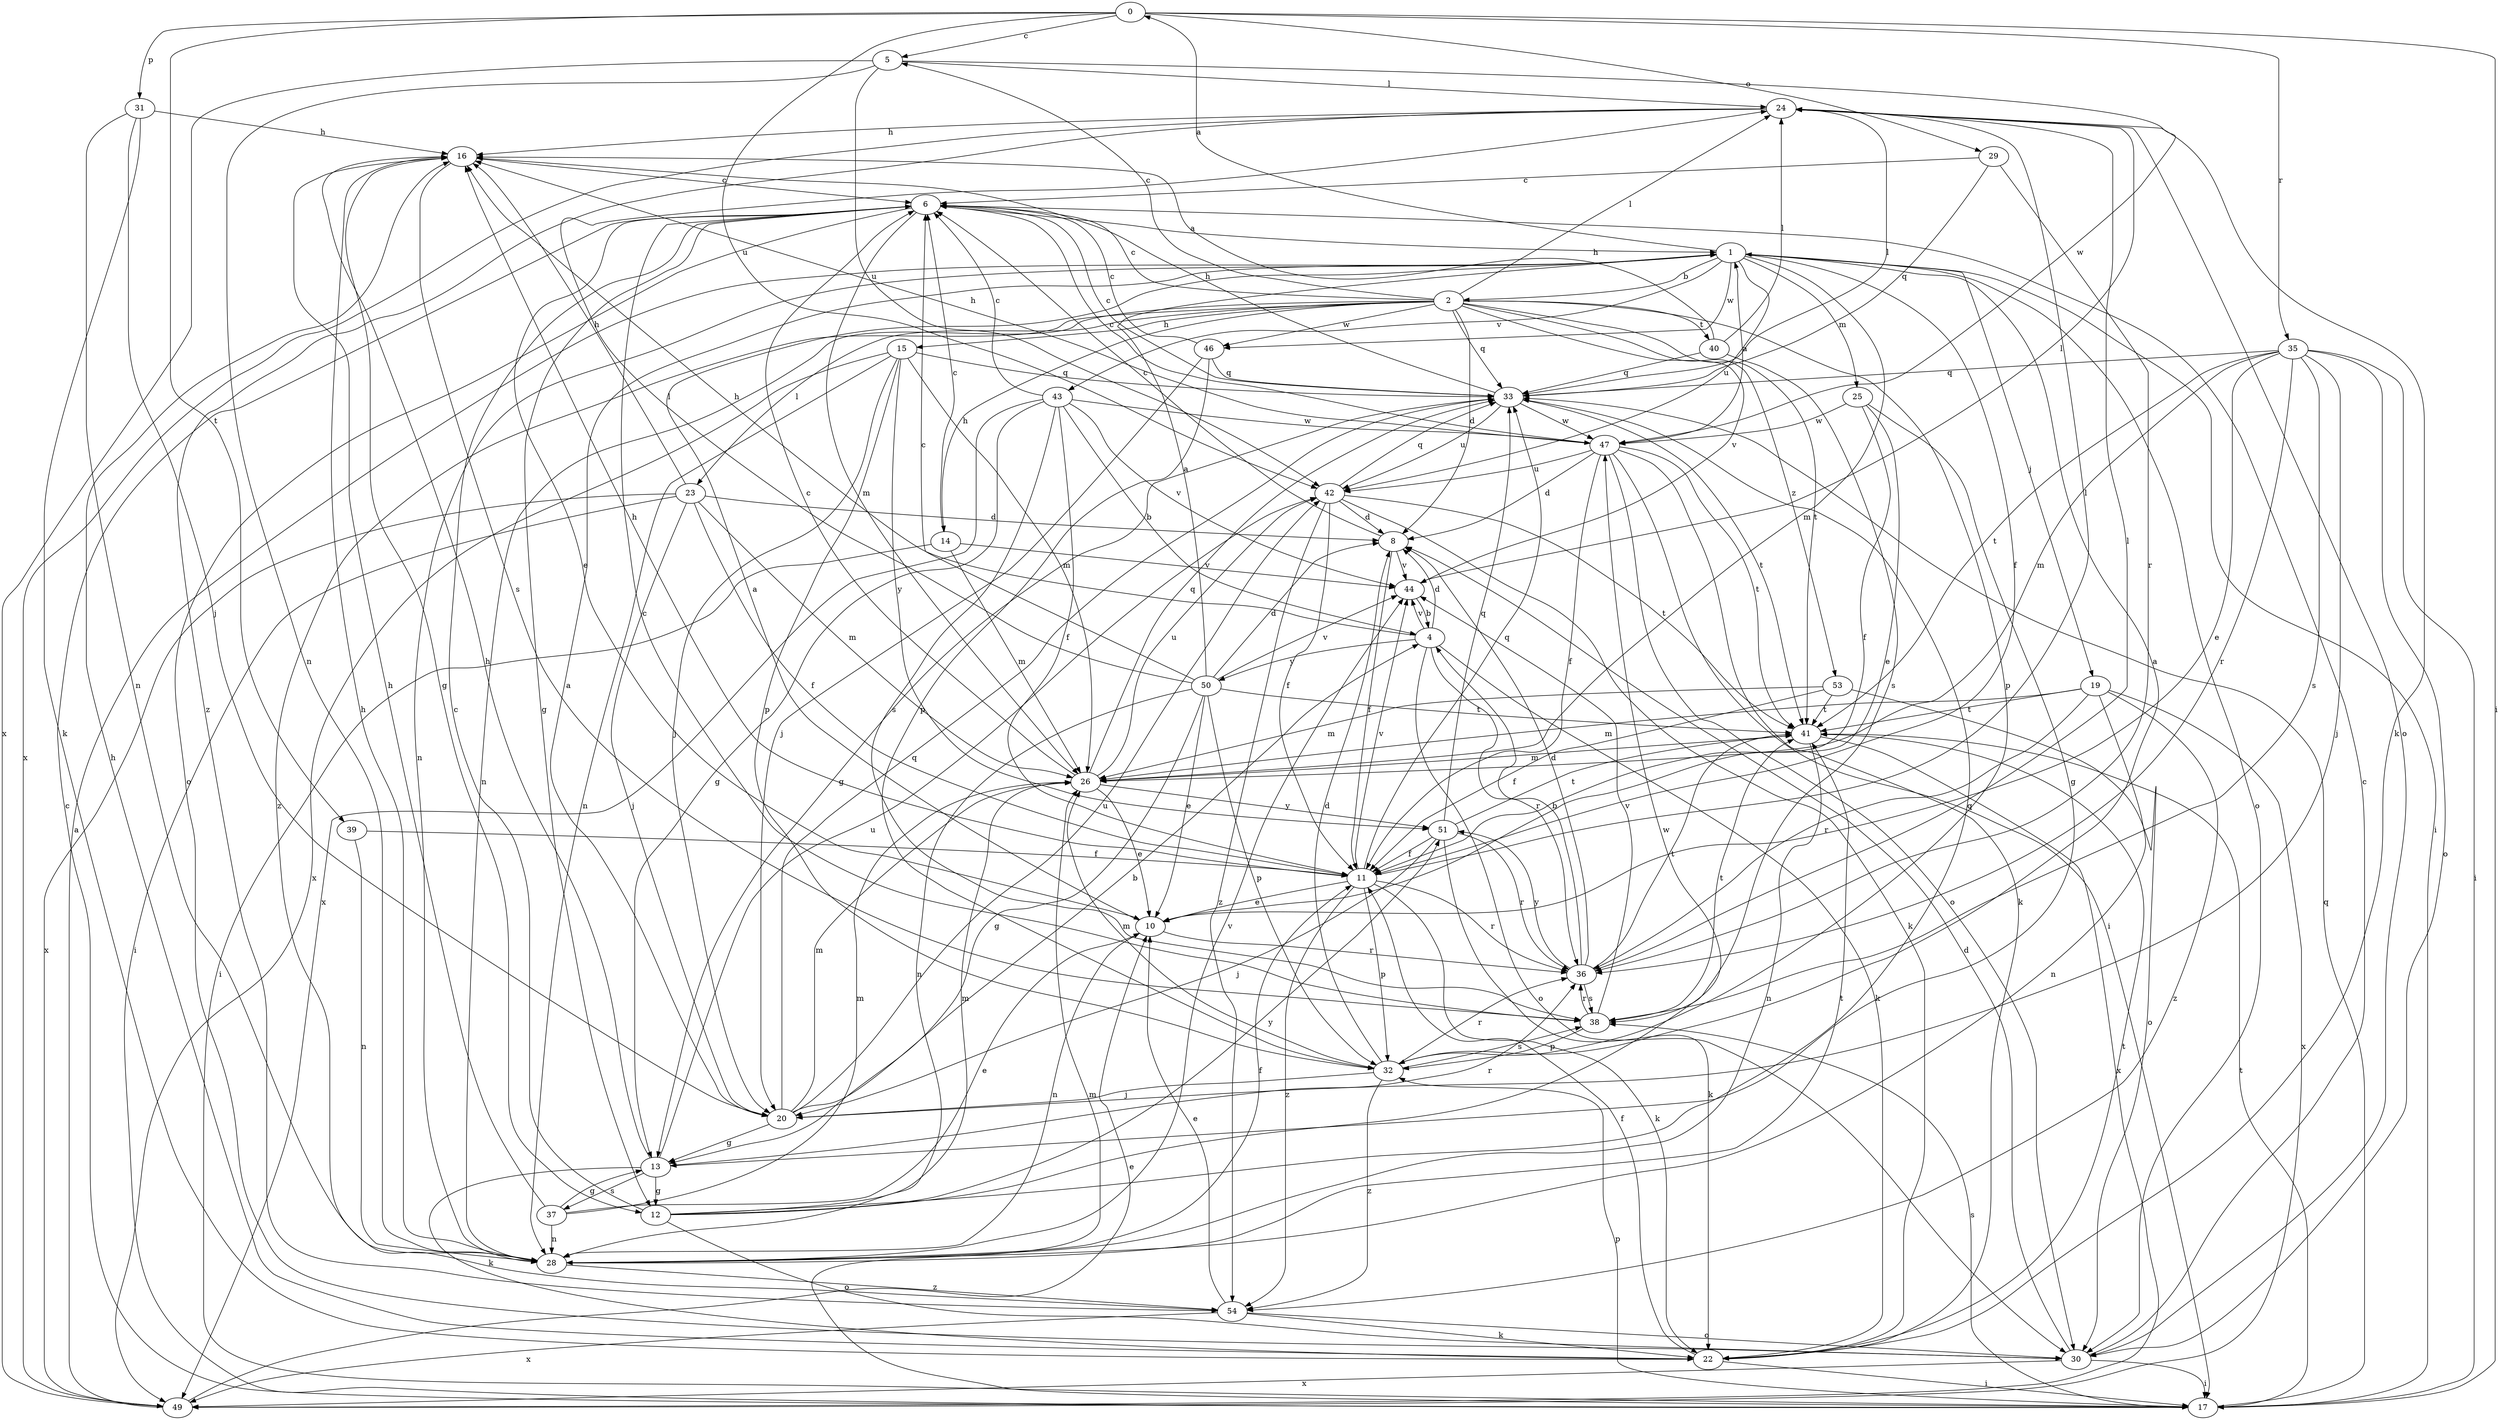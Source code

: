 strict digraph  {
0;
1;
2;
4;
5;
6;
8;
10;
11;
12;
13;
14;
15;
16;
17;
19;
20;
22;
23;
24;
25;
26;
28;
29;
30;
31;
32;
33;
35;
36;
37;
38;
39;
40;
41;
42;
43;
44;
46;
47;
49;
50;
51;
53;
54;
0 -> 5  [label=c];
0 -> 17  [label=i];
0 -> 29  [label=o];
0 -> 31  [label=p];
0 -> 35  [label=r];
0 -> 39  [label=t];
0 -> 42  [label=u];
1 -> 0  [label=a];
1 -> 2  [label=b];
1 -> 11  [label=f];
1 -> 17  [label=i];
1 -> 19  [label=j];
1 -> 25  [label=m];
1 -> 26  [label=m];
1 -> 28  [label=n];
1 -> 30  [label=o];
1 -> 42  [label=u];
1 -> 43  [label=v];
1 -> 46  [label=w];
2 -> 5  [label=c];
2 -> 6  [label=c];
2 -> 8  [label=d];
2 -> 14  [label=h];
2 -> 15  [label=h];
2 -> 23  [label=l];
2 -> 24  [label=l];
2 -> 28  [label=n];
2 -> 32  [label=p];
2 -> 33  [label=q];
2 -> 40  [label=t];
2 -> 41  [label=t];
2 -> 44  [label=v];
2 -> 46  [label=w];
2 -> 53  [label=z];
2 -> 54  [label=z];
4 -> 8  [label=d];
4 -> 16  [label=h];
4 -> 22  [label=k];
4 -> 30  [label=o];
4 -> 36  [label=r];
4 -> 44  [label=v];
4 -> 50  [label=y];
5 -> 24  [label=l];
5 -> 28  [label=n];
5 -> 42  [label=u];
5 -> 47  [label=w];
5 -> 49  [label=x];
6 -> 1  [label=a];
6 -> 10  [label=e];
6 -> 12  [label=g];
6 -> 26  [label=m];
6 -> 30  [label=o];
8 -> 6  [label=c];
8 -> 11  [label=f];
8 -> 44  [label=v];
10 -> 1  [label=a];
10 -> 28  [label=n];
10 -> 36  [label=r];
11 -> 10  [label=e];
11 -> 16  [label=h];
11 -> 22  [label=k];
11 -> 24  [label=l];
11 -> 32  [label=p];
11 -> 33  [label=q];
11 -> 36  [label=r];
11 -> 44  [label=v];
11 -> 54  [label=z];
12 -> 6  [label=c];
12 -> 26  [label=m];
12 -> 30  [label=o];
12 -> 33  [label=q];
12 -> 47  [label=w];
12 -> 51  [label=y];
13 -> 12  [label=g];
13 -> 16  [label=h];
13 -> 22  [label=k];
13 -> 36  [label=r];
13 -> 37  [label=s];
13 -> 42  [label=u];
14 -> 6  [label=c];
14 -> 17  [label=i];
14 -> 26  [label=m];
14 -> 44  [label=v];
15 -> 20  [label=j];
15 -> 26  [label=m];
15 -> 28  [label=n];
15 -> 32  [label=p];
15 -> 33  [label=q];
15 -> 49  [label=x];
15 -> 51  [label=y];
16 -> 6  [label=c];
16 -> 12  [label=g];
16 -> 38  [label=s];
17 -> 6  [label=c];
17 -> 26  [label=m];
17 -> 32  [label=p];
17 -> 33  [label=q];
17 -> 38  [label=s];
17 -> 41  [label=t];
19 -> 26  [label=m];
19 -> 28  [label=n];
19 -> 36  [label=r];
19 -> 41  [label=t];
19 -> 49  [label=x];
19 -> 54  [label=z];
20 -> 1  [label=a];
20 -> 4  [label=b];
20 -> 13  [label=g];
20 -> 26  [label=m];
20 -> 33  [label=q];
20 -> 42  [label=u];
22 -> 11  [label=f];
22 -> 16  [label=h];
22 -> 17  [label=i];
22 -> 41  [label=t];
23 -> 8  [label=d];
23 -> 11  [label=f];
23 -> 16  [label=h];
23 -> 17  [label=i];
23 -> 20  [label=j];
23 -> 26  [label=m];
23 -> 49  [label=x];
24 -> 16  [label=h];
24 -> 22  [label=k];
24 -> 30  [label=o];
24 -> 49  [label=x];
24 -> 54  [label=z];
25 -> 10  [label=e];
25 -> 11  [label=f];
25 -> 13  [label=g];
25 -> 47  [label=w];
26 -> 6  [label=c];
26 -> 10  [label=e];
26 -> 33  [label=q];
26 -> 42  [label=u];
26 -> 51  [label=y];
28 -> 11  [label=f];
28 -> 16  [label=h];
28 -> 41  [label=t];
28 -> 44  [label=v];
28 -> 54  [label=z];
29 -> 6  [label=c];
29 -> 33  [label=q];
29 -> 36  [label=r];
30 -> 6  [label=c];
30 -> 8  [label=d];
30 -> 17  [label=i];
30 -> 49  [label=x];
31 -> 16  [label=h];
31 -> 20  [label=j];
31 -> 22  [label=k];
31 -> 28  [label=n];
32 -> 1  [label=a];
32 -> 8  [label=d];
32 -> 20  [label=j];
32 -> 26  [label=m];
32 -> 36  [label=r];
32 -> 38  [label=s];
32 -> 54  [label=z];
33 -> 6  [label=c];
33 -> 13  [label=g];
33 -> 16  [label=h];
33 -> 24  [label=l];
33 -> 41  [label=t];
33 -> 42  [label=u];
33 -> 47  [label=w];
35 -> 10  [label=e];
35 -> 17  [label=i];
35 -> 20  [label=j];
35 -> 26  [label=m];
35 -> 30  [label=o];
35 -> 33  [label=q];
35 -> 36  [label=r];
35 -> 38  [label=s];
35 -> 41  [label=t];
36 -> 4  [label=b];
36 -> 8  [label=d];
36 -> 24  [label=l];
36 -> 38  [label=s];
36 -> 41  [label=t];
36 -> 51  [label=y];
37 -> 10  [label=e];
37 -> 13  [label=g];
37 -> 16  [label=h];
37 -> 26  [label=m];
37 -> 28  [label=n];
38 -> 6  [label=c];
38 -> 32  [label=p];
38 -> 36  [label=r];
38 -> 41  [label=t];
38 -> 44  [label=v];
39 -> 11  [label=f];
39 -> 28  [label=n];
40 -> 16  [label=h];
40 -> 24  [label=l];
40 -> 33  [label=q];
40 -> 38  [label=s];
41 -> 26  [label=m];
41 -> 28  [label=n];
41 -> 49  [label=x];
42 -> 8  [label=d];
42 -> 11  [label=f];
42 -> 22  [label=k];
42 -> 33  [label=q];
42 -> 41  [label=t];
42 -> 54  [label=z];
43 -> 4  [label=b];
43 -> 6  [label=c];
43 -> 11  [label=f];
43 -> 13  [label=g];
43 -> 38  [label=s];
43 -> 44  [label=v];
43 -> 47  [label=w];
43 -> 49  [label=x];
44 -> 4  [label=b];
44 -> 24  [label=l];
46 -> 6  [label=c];
46 -> 20  [label=j];
46 -> 32  [label=p];
46 -> 33  [label=q];
47 -> 1  [label=a];
47 -> 6  [label=c];
47 -> 8  [label=d];
47 -> 11  [label=f];
47 -> 16  [label=h];
47 -> 17  [label=i];
47 -> 22  [label=k];
47 -> 30  [label=o];
47 -> 41  [label=t];
47 -> 42  [label=u];
49 -> 1  [label=a];
49 -> 10  [label=e];
50 -> 1  [label=a];
50 -> 6  [label=c];
50 -> 8  [label=d];
50 -> 10  [label=e];
50 -> 13  [label=g];
50 -> 24  [label=l];
50 -> 28  [label=n];
50 -> 32  [label=p];
50 -> 41  [label=t];
50 -> 44  [label=v];
51 -> 11  [label=f];
51 -> 20  [label=j];
51 -> 22  [label=k];
51 -> 33  [label=q];
51 -> 36  [label=r];
51 -> 41  [label=t];
53 -> 11  [label=f];
53 -> 26  [label=m];
53 -> 30  [label=o];
53 -> 41  [label=t];
54 -> 10  [label=e];
54 -> 22  [label=k];
54 -> 30  [label=o];
54 -> 49  [label=x];
}
